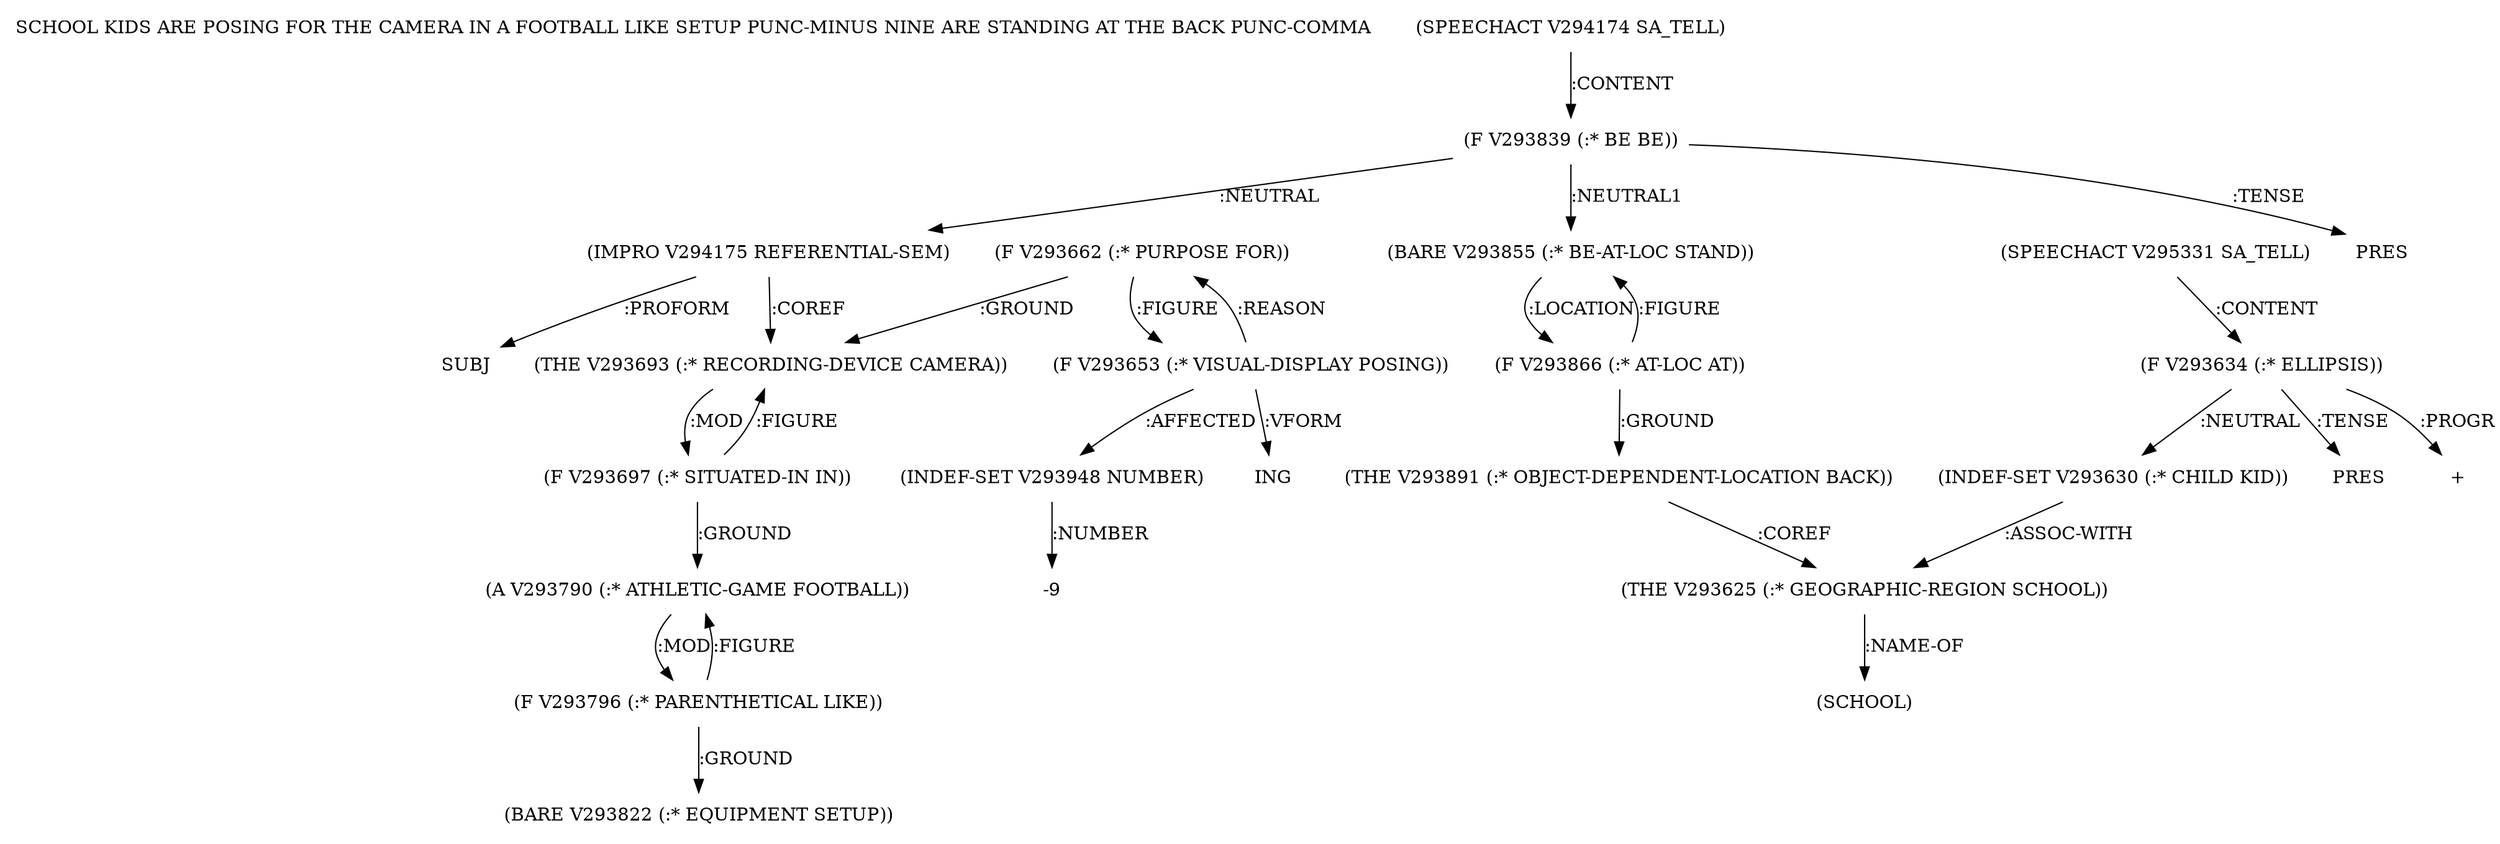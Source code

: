 digraph Terms {
  node [shape=none]
  "SCHOOL KIDS ARE POSING FOR THE CAMERA IN A FOOTBALL LIKE SETUP PUNC-MINUS NINE ARE STANDING AT THE BACK PUNC-COMMA"
  "V294174" [label="(SPEECHACT V294174 SA_TELL)"]
  "V294174" -> "V293839" [label=":CONTENT"]
  "V293839" [label="(F V293839 (:* BE BE))"]
  "V293839" -> "V294175" [label=":NEUTRAL"]
  "V293839" -> "V293855" [label=":NEUTRAL1"]
  "V293839" -> "NT305318" [label=":TENSE"]
  "NT305318" [label="PRES"]
  "V294175" [label="(IMPRO V294175 REFERENTIAL-SEM)"]
  "V294175" -> "NT305319" [label=":PROFORM"]
  "NT305319" [label="SUBJ"]
  "V294175" -> "V293693" [label=":COREF"]
  "V293855" [label="(BARE V293855 (:* BE-AT-LOC STAND))"]
  "V293855" -> "V293866" [label=":LOCATION"]
  "V293866" [label="(F V293866 (:* AT-LOC AT))"]
  "V293866" -> "V293891" [label=":GROUND"]
  "V293866" -> "V293855" [label=":FIGURE"]
  "V293891" [label="(THE V293891 (:* OBJECT-DEPENDENT-LOCATION BACK))"]
  "V293891" -> "V293625" [label=":COREF"]
  "V293653" [label="(F V293653 (:* VISUAL-DISPLAY POSING))"]
  "V293653" -> "V293948" [label=":AFFECTED"]
  "V293653" -> "V293662" [label=":REASON"]
  "V293653" -> "NT305320" [label=":VFORM"]
  "NT305320" [label="ING"]
  "V293662" [label="(F V293662 (:* PURPOSE FOR))"]
  "V293662" -> "V293693" [label=":GROUND"]
  "V293662" -> "V293653" [label=":FIGURE"]
  "V293693" [label="(THE V293693 (:* RECORDING-DEVICE CAMERA))"]
  "V293693" -> "V293697" [label=":MOD"]
  "V293697" [label="(F V293697 (:* SITUATED-IN IN))"]
  "V293697" -> "V293790" [label=":GROUND"]
  "V293697" -> "V293693" [label=":FIGURE"]
  "V293790" [label="(A V293790 (:* ATHLETIC-GAME FOOTBALL))"]
  "V293790" -> "V293796" [label=":MOD"]
  "V293796" [label="(F V293796 (:* PARENTHETICAL LIKE))"]
  "V293796" -> "V293822" [label=":GROUND"]
  "V293796" -> "V293790" [label=":FIGURE"]
  "V293822" [label="(BARE V293822 (:* EQUIPMENT SETUP))"]
  "V293948" [label="(INDEF-SET V293948 NUMBER)"]
  "V293948" -> "NT305321" [label=":NUMBER"]
  "NT305321" [label="-9"]
  "V295331" [label="(SPEECHACT V295331 SA_TELL)"]
  "V295331" -> "V293634" [label=":CONTENT"]
  "V293634" [label="(F V293634 (:* ELLIPSIS))"]
  "V293634" -> "V293630" [label=":NEUTRAL"]
  "V293634" -> "NT305322" [label=":TENSE"]
  "NT305322" [label="PRES"]
  "V293634" -> "NT305323" [label=":PROGR"]
  "NT305323" [label="+"]
  "V293630" [label="(INDEF-SET V293630 (:* CHILD KID))"]
  "V293630" -> "V293625" [label=":ASSOC-WITH"]
  "V293625" [label="(THE V293625 (:* GEOGRAPHIC-REGION SCHOOL))"]
  "V293625" -> "NT305324" [label=":NAME-OF"]
  "NT305324" [label="(SCHOOL)"]
}
